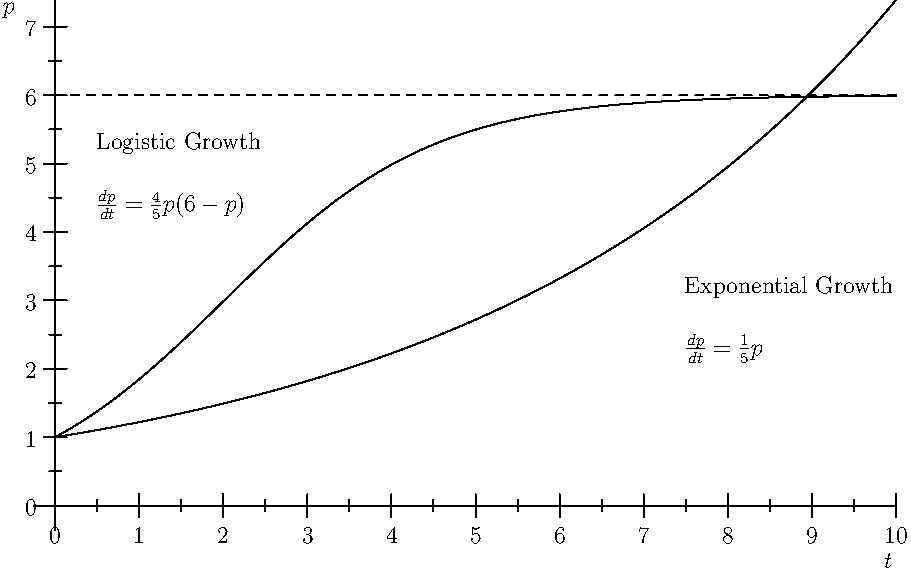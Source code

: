 import graph;
size(16cm,10cm,IgnoreAspect);
yaxis("$p$",Ticks());
xaxis("$t$",Ticks());
real f(real x) {return exp(x/5);}
draw(graph(f,0,10));
real g(real x) {return (6*exp(4*x/5))/(6+(exp(4*x/5)-1));}
draw(graph(g,0,10));
draw((0,6)--(10,6),dashed);
label("Exponential Growth",(7.4,3.2),E);
label("$\frac{dp}{dt} = \frac{1}{5}p$",(7.4,2.3),E);
label("Logistic  Growth",(0.4,5.3),E);
label("$\frac{dp}{dt} = \frac{4}{5}p(6-p)$",(0.4,4.4),E);
